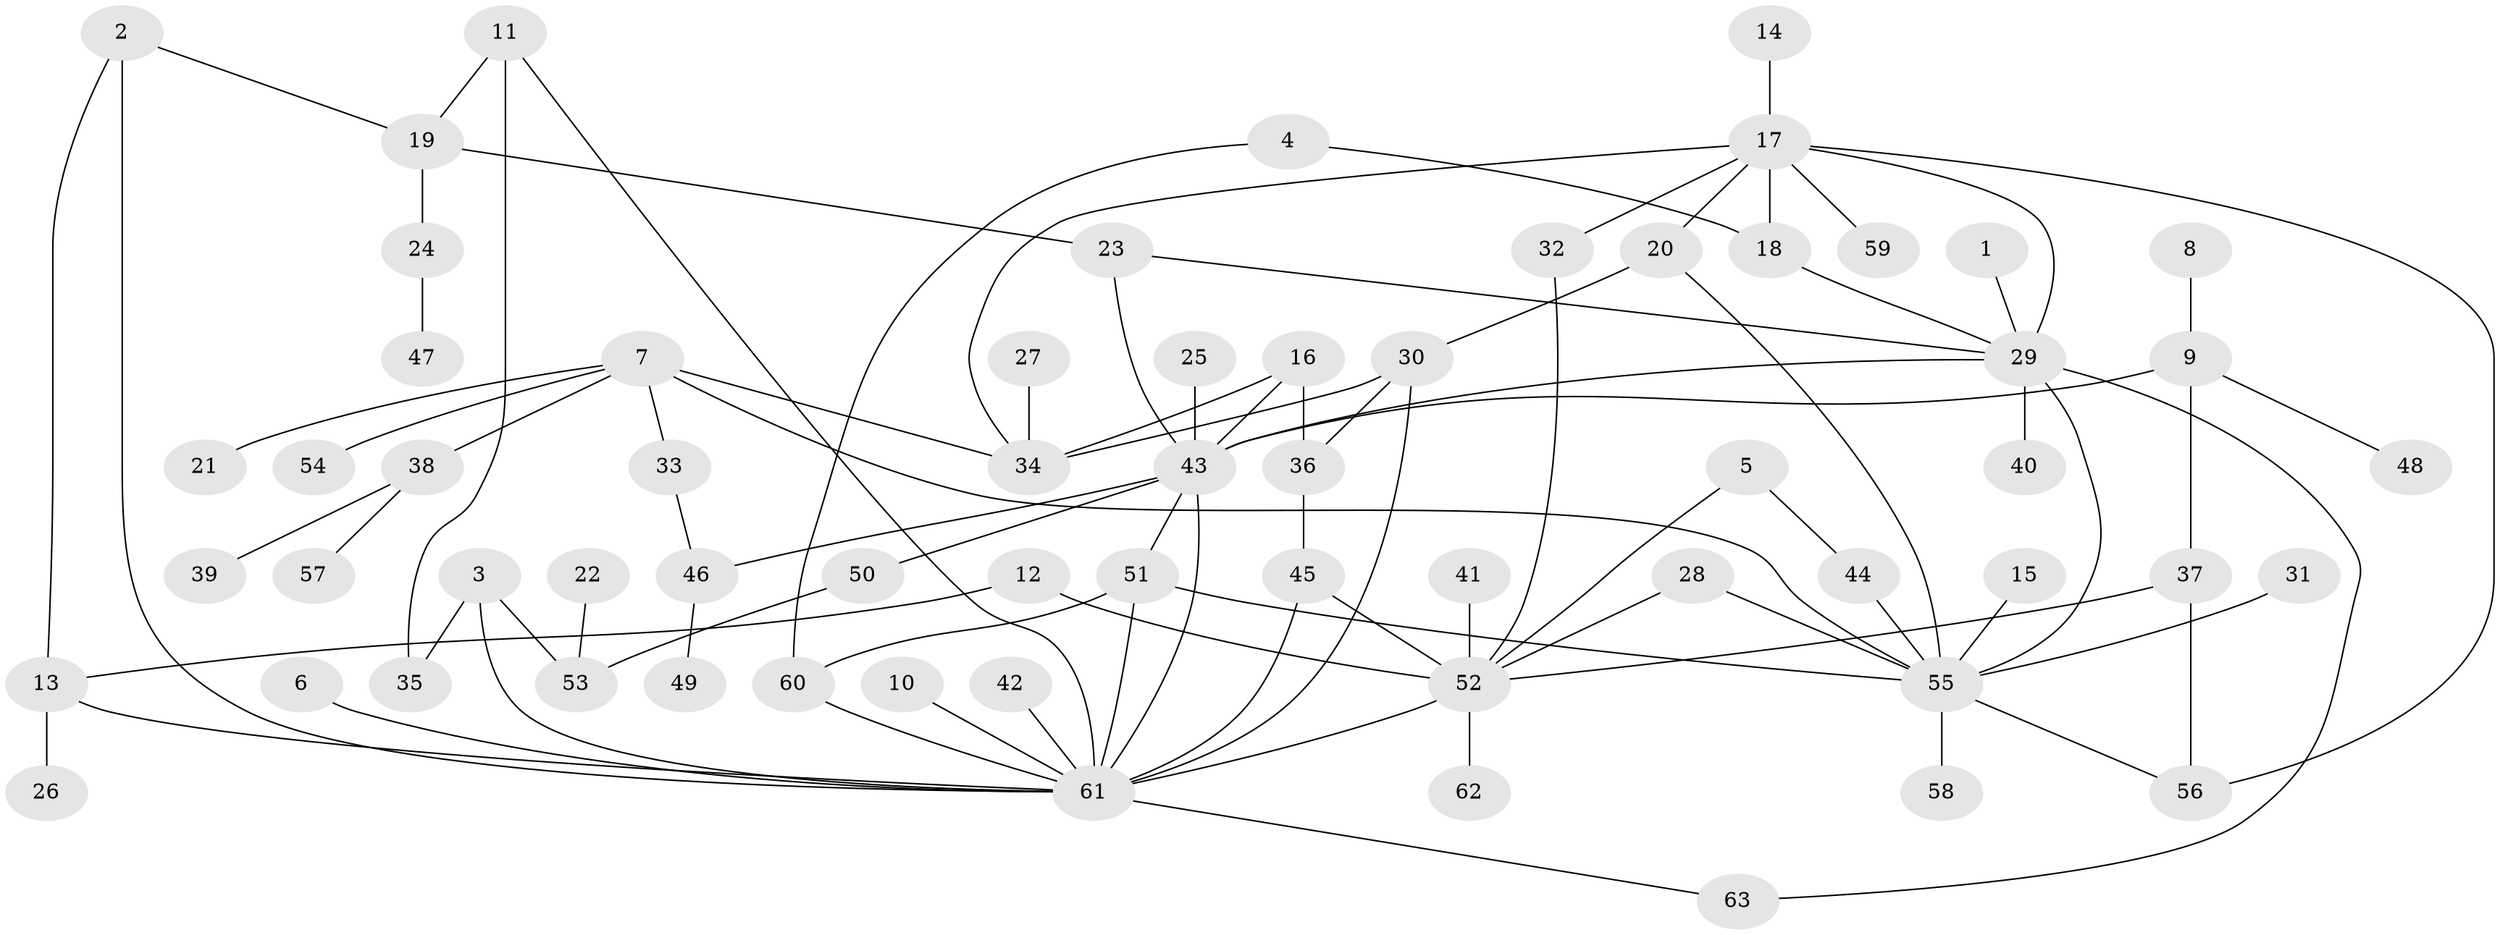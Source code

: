 // original degree distribution, {11: 0.023809523809523808, 4: 0.11904761904761904, 1: 0.4523809523809524, 17: 0.007936507936507936, 2: 0.23015873015873015, 13: 0.007936507936507936, 7: 0.007936507936507936, 3: 0.10317460317460317, 5: 0.031746031746031744, 12: 0.007936507936507936, 6: 0.007936507936507936}
// Generated by graph-tools (version 1.1) at 2025/01/03/09/25 03:01:42]
// undirected, 63 vertices, 90 edges
graph export_dot {
graph [start="1"]
  node [color=gray90,style=filled];
  1;
  2;
  3;
  4;
  5;
  6;
  7;
  8;
  9;
  10;
  11;
  12;
  13;
  14;
  15;
  16;
  17;
  18;
  19;
  20;
  21;
  22;
  23;
  24;
  25;
  26;
  27;
  28;
  29;
  30;
  31;
  32;
  33;
  34;
  35;
  36;
  37;
  38;
  39;
  40;
  41;
  42;
  43;
  44;
  45;
  46;
  47;
  48;
  49;
  50;
  51;
  52;
  53;
  54;
  55;
  56;
  57;
  58;
  59;
  60;
  61;
  62;
  63;
  1 -- 29 [weight=1.0];
  2 -- 13 [weight=1.0];
  2 -- 19 [weight=1.0];
  2 -- 61 [weight=1.0];
  3 -- 35 [weight=1.0];
  3 -- 53 [weight=1.0];
  3 -- 61 [weight=1.0];
  4 -- 18 [weight=1.0];
  4 -- 60 [weight=1.0];
  5 -- 44 [weight=1.0];
  5 -- 52 [weight=1.0];
  6 -- 61 [weight=1.0];
  7 -- 21 [weight=1.0];
  7 -- 33 [weight=1.0];
  7 -- 34 [weight=1.0];
  7 -- 38 [weight=1.0];
  7 -- 54 [weight=1.0];
  7 -- 55 [weight=1.0];
  8 -- 9 [weight=1.0];
  9 -- 37 [weight=1.0];
  9 -- 43 [weight=1.0];
  9 -- 48 [weight=1.0];
  10 -- 61 [weight=1.0];
  11 -- 19 [weight=1.0];
  11 -- 35 [weight=1.0];
  11 -- 61 [weight=1.0];
  12 -- 13 [weight=1.0];
  12 -- 52 [weight=1.0];
  13 -- 26 [weight=1.0];
  13 -- 61 [weight=1.0];
  14 -- 17 [weight=1.0];
  15 -- 55 [weight=1.0];
  16 -- 34 [weight=1.0];
  16 -- 36 [weight=1.0];
  16 -- 43 [weight=2.0];
  17 -- 18 [weight=1.0];
  17 -- 20 [weight=1.0];
  17 -- 29 [weight=1.0];
  17 -- 32 [weight=1.0];
  17 -- 34 [weight=1.0];
  17 -- 56 [weight=1.0];
  17 -- 59 [weight=1.0];
  18 -- 29 [weight=1.0];
  19 -- 23 [weight=1.0];
  19 -- 24 [weight=1.0];
  20 -- 30 [weight=1.0];
  20 -- 55 [weight=1.0];
  22 -- 53 [weight=1.0];
  23 -- 29 [weight=1.0];
  23 -- 43 [weight=1.0];
  24 -- 47 [weight=1.0];
  25 -- 43 [weight=1.0];
  27 -- 34 [weight=2.0];
  28 -- 52 [weight=1.0];
  28 -- 55 [weight=1.0];
  29 -- 40 [weight=1.0];
  29 -- 43 [weight=1.0];
  29 -- 55 [weight=1.0];
  29 -- 63 [weight=1.0];
  30 -- 34 [weight=1.0];
  30 -- 36 [weight=1.0];
  30 -- 61 [weight=1.0];
  31 -- 55 [weight=1.0];
  32 -- 52 [weight=1.0];
  33 -- 46 [weight=1.0];
  36 -- 45 [weight=1.0];
  37 -- 52 [weight=1.0];
  37 -- 56 [weight=1.0];
  38 -- 39 [weight=1.0];
  38 -- 57 [weight=1.0];
  41 -- 52 [weight=1.0];
  42 -- 61 [weight=1.0];
  43 -- 46 [weight=2.0];
  43 -- 50 [weight=1.0];
  43 -- 51 [weight=1.0];
  43 -- 61 [weight=1.0];
  44 -- 55 [weight=1.0];
  45 -- 52 [weight=2.0];
  45 -- 61 [weight=2.0];
  46 -- 49 [weight=1.0];
  50 -- 53 [weight=1.0];
  51 -- 55 [weight=1.0];
  51 -- 60 [weight=1.0];
  51 -- 61 [weight=1.0];
  52 -- 61 [weight=1.0];
  52 -- 62 [weight=1.0];
  55 -- 56 [weight=1.0];
  55 -- 58 [weight=1.0];
  60 -- 61 [weight=1.0];
  61 -- 63 [weight=1.0];
}
